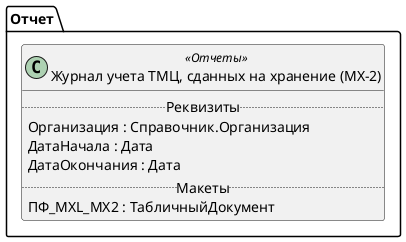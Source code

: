 ﻿@startuml ЖурналУчетаТМЦСданныхНаХранение
'!include templates.wsd
'..\include templates.wsd
class Отчет.ЖурналУчетаТМЦСданныхНаХранение as "Журнал учета ТМЦ, сданных на хранение (МХ-2)" <<Отчеты>>
{
..Реквизиты..
Организация : Справочник.Организация
ДатаНачала : Дата
ДатаОкончания : Дата
..Макеты..
ПФ_MXL_МХ2 : ТабличныйДокумент
}
@enduml
